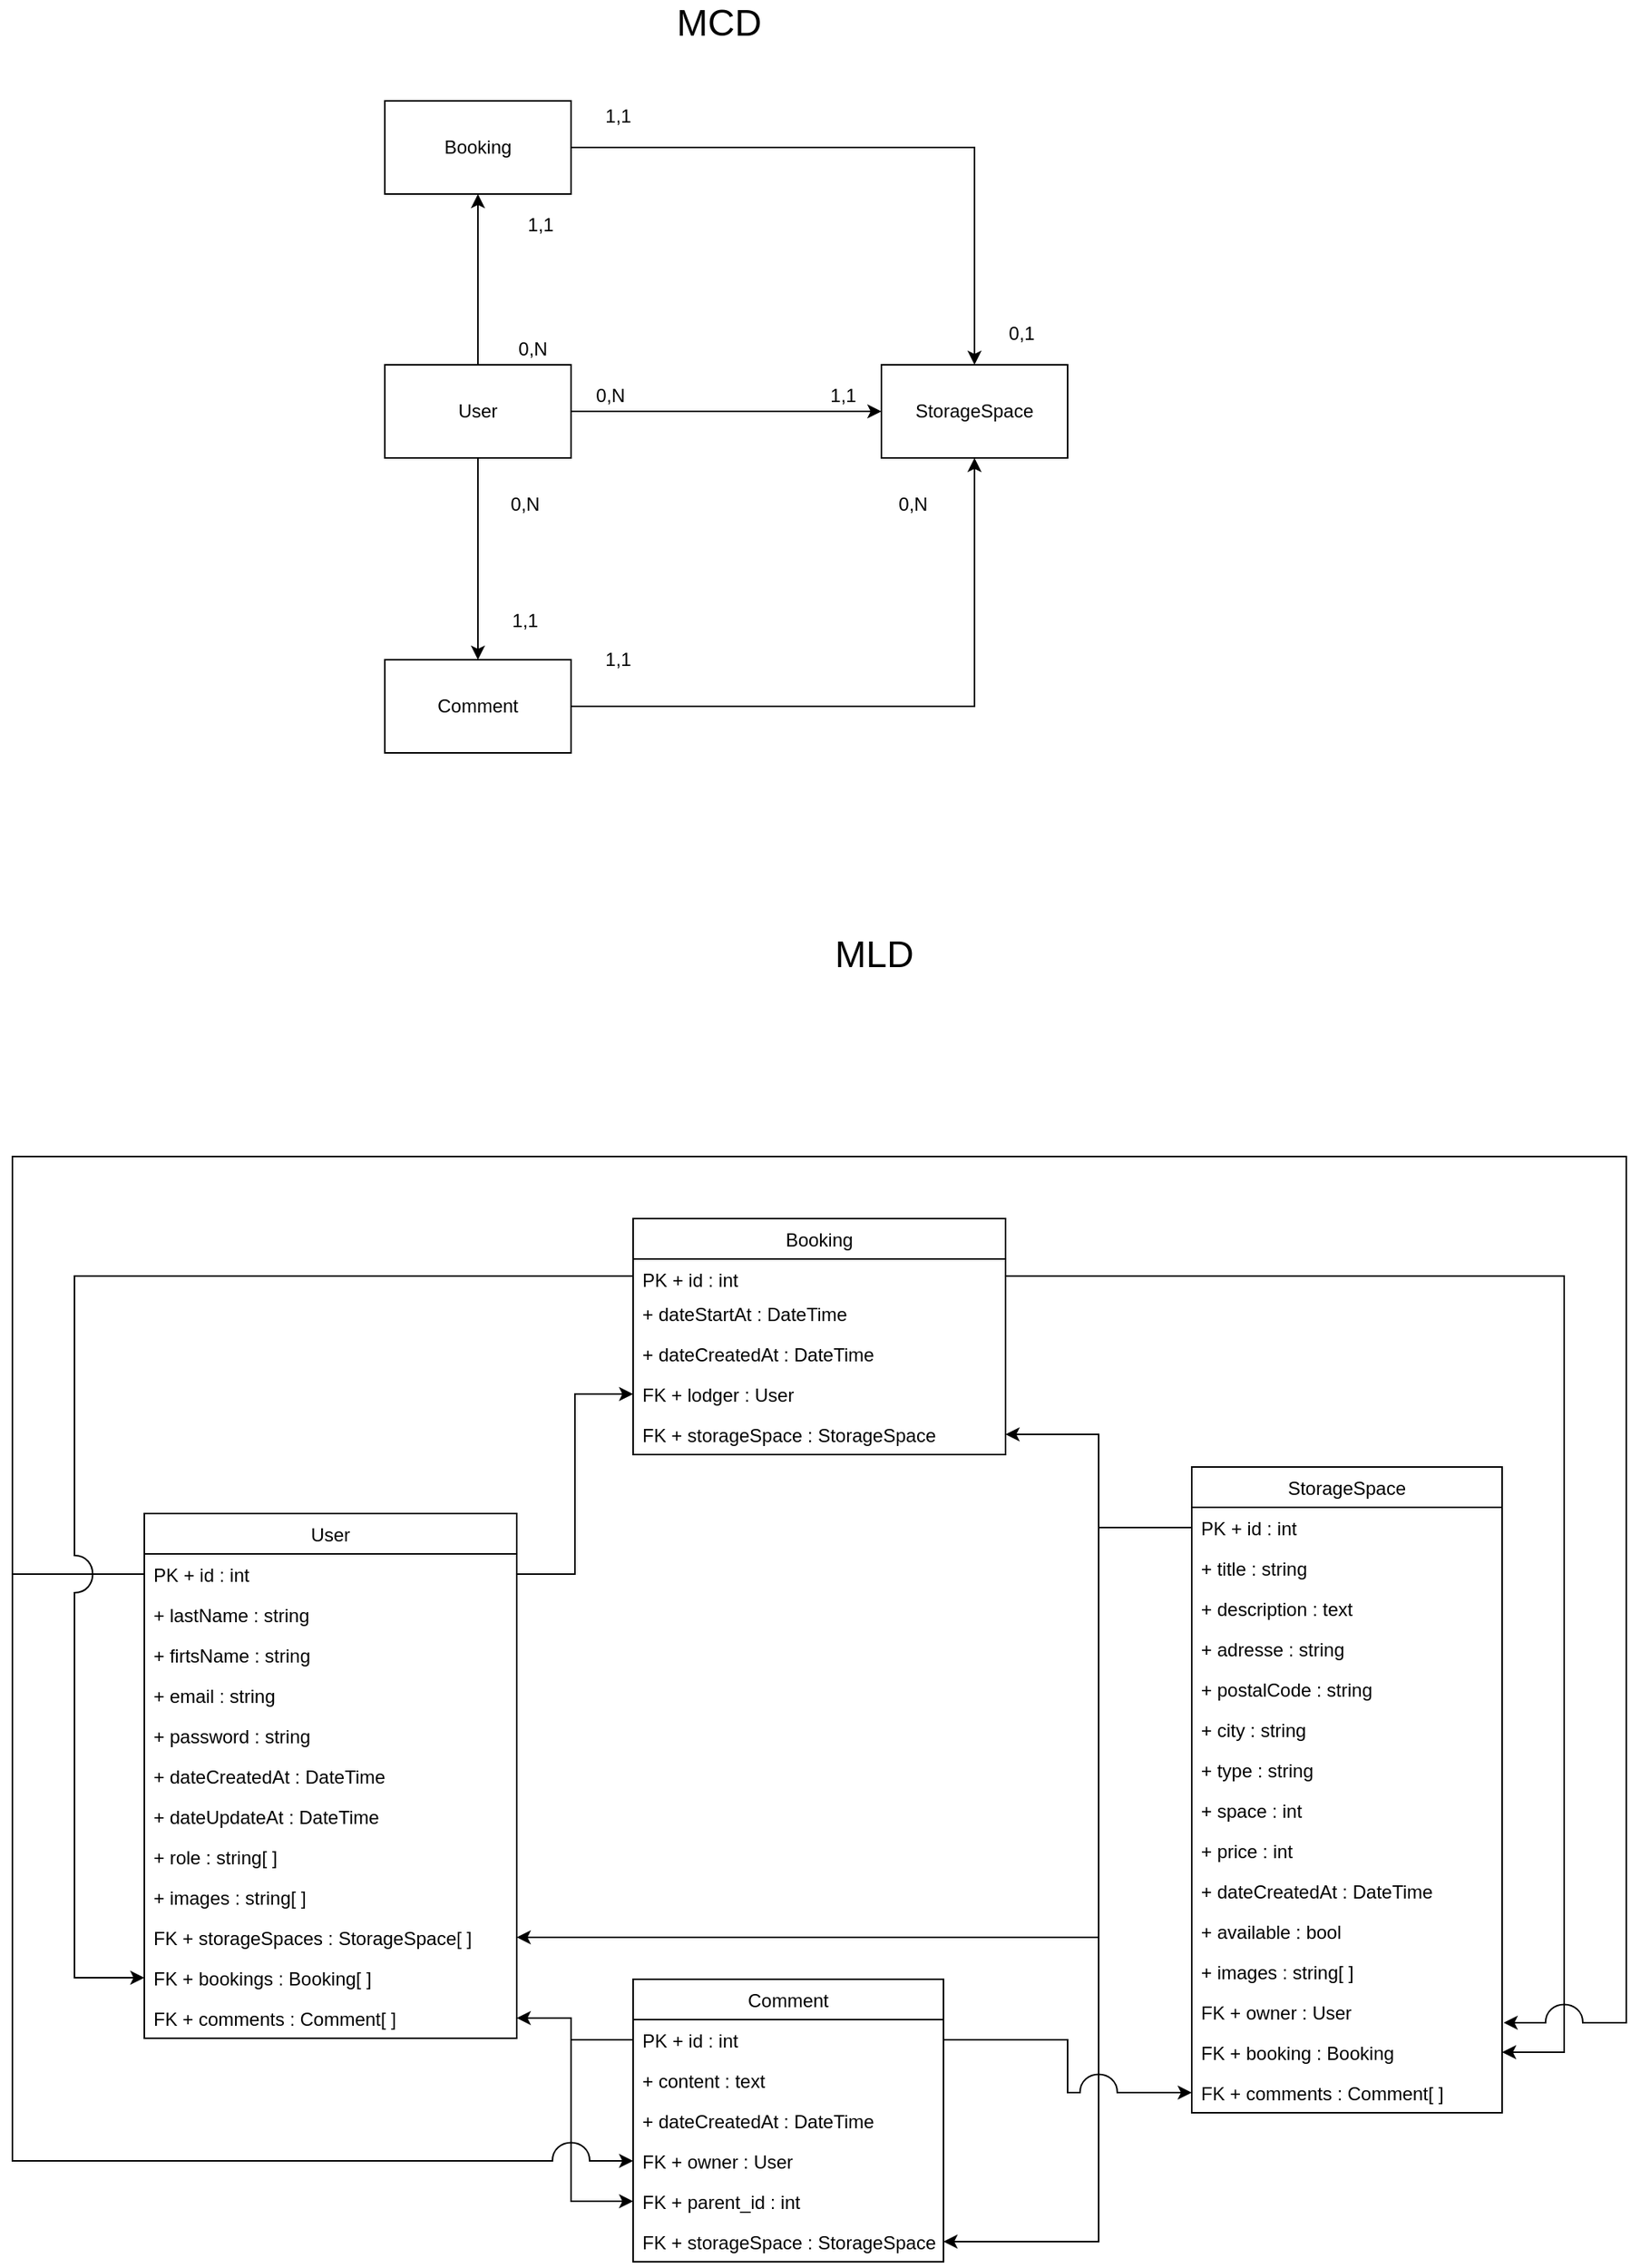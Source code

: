 <mxfile version="14.4.8" type="device"><diagram id="GPhVhIkZk6Hlvz16Vdit" name="Page-1"><mxGraphModel dx="2249" dy="798" grid="1" gridSize="10" guides="1" tooltips="1" connect="1" arrows="1" fold="1" page="1" pageScale="1" pageWidth="827" pageHeight="1169" math="0" shadow="0"><root><mxCell id="0"/><mxCell id="1" parent="0"/><mxCell id="L4LWzTjm712yXZj4EI7X-5" style="edgeStyle=orthogonalEdgeStyle;rounded=0;orthogonalLoop=1;jettySize=auto;html=1;" parent="1" source="L4LWzTjm712yXZj4EI7X-1" target="L4LWzTjm712yXZj4EI7X-2" edge="1"><mxGeometry relative="1" as="geometry"/></mxCell><mxCell id="L4LWzTjm712yXZj4EI7X-9" style="edgeStyle=orthogonalEdgeStyle;rounded=0;orthogonalLoop=1;jettySize=auto;html=1;exitX=0.5;exitY=1;exitDx=0;exitDy=0;entryX=0.5;entryY=0;entryDx=0;entryDy=0;" parent="1" source="L4LWzTjm712yXZj4EI7X-1" target="L4LWzTjm712yXZj4EI7X-4" edge="1"><mxGeometry relative="1" as="geometry"/></mxCell><mxCell id="L4LWzTjm712yXZj4EI7X-13" style="edgeStyle=orthogonalEdgeStyle;rounded=0;orthogonalLoop=1;jettySize=auto;html=1;entryX=0.5;entryY=1;entryDx=0;entryDy=0;" parent="1" source="L4LWzTjm712yXZj4EI7X-1" target="L4LWzTjm712yXZj4EI7X-3" edge="1"><mxGeometry relative="1" as="geometry"/></mxCell><mxCell id="L4LWzTjm712yXZj4EI7X-1" value="User" style="rounded=0;whiteSpace=wrap;html=1;" parent="1" vertex="1"><mxGeometry x="40" y="410" width="120" height="60" as="geometry"/></mxCell><mxCell id="L4LWzTjm712yXZj4EI7X-2" value="StorageSpace" style="rounded=0;whiteSpace=wrap;html=1;" parent="1" vertex="1"><mxGeometry x="360" y="410" width="120" height="60" as="geometry"/></mxCell><mxCell id="L4LWzTjm712yXZj4EI7X-14" style="edgeStyle=orthogonalEdgeStyle;rounded=0;orthogonalLoop=1;jettySize=auto;html=1;" parent="1" source="L4LWzTjm712yXZj4EI7X-3" target="L4LWzTjm712yXZj4EI7X-2" edge="1"><mxGeometry relative="1" as="geometry"/></mxCell><mxCell id="L4LWzTjm712yXZj4EI7X-3" value="Booking" style="rounded=0;whiteSpace=wrap;html=1;" parent="1" vertex="1"><mxGeometry x="40" y="240" width="120" height="60" as="geometry"/></mxCell><mxCell id="L4LWzTjm712yXZj4EI7X-12" style="edgeStyle=orthogonalEdgeStyle;rounded=0;orthogonalLoop=1;jettySize=auto;html=1;entryX=0.5;entryY=1;entryDx=0;entryDy=0;" parent="1" source="L4LWzTjm712yXZj4EI7X-4" target="L4LWzTjm712yXZj4EI7X-2" edge="1"><mxGeometry relative="1" as="geometry"/></mxCell><mxCell id="L4LWzTjm712yXZj4EI7X-4" value="Comment" style="rounded=0;whiteSpace=wrap;html=1;" parent="1" vertex="1"><mxGeometry x="40" y="600" width="120" height="60" as="geometry"/></mxCell><mxCell id="L4LWzTjm712yXZj4EI7X-6" value="&lt;font style=&quot;font-size: 24px&quot;&gt;MCD&lt;/font&gt;" style="text;html=1;align=center;verticalAlign=middle;resizable=0;points=[];autosize=1;" parent="1" vertex="1"><mxGeometry x="220" y="180" width="70" height="20" as="geometry"/></mxCell><mxCell id="L4LWzTjm712yXZj4EI7X-7" value="0,N" style="text;html=1;align=center;verticalAlign=middle;resizable=0;points=[];autosize=1;" parent="1" vertex="1"><mxGeometry x="170" y="420" width="30" height="20" as="geometry"/></mxCell><mxCell id="L4LWzTjm712yXZj4EI7X-8" value="1,1" style="text;html=1;align=center;verticalAlign=middle;resizable=0;points=[];autosize=1;" parent="1" vertex="1"><mxGeometry x="320" y="420" width="30" height="20" as="geometry"/></mxCell><mxCell id="L4LWzTjm712yXZj4EI7X-10" value="0,N" style="text;html=1;align=center;verticalAlign=middle;resizable=0;points=[];autosize=1;" parent="1" vertex="1"><mxGeometry x="115" y="490" width="30" height="20" as="geometry"/></mxCell><mxCell id="L4LWzTjm712yXZj4EI7X-11" value="1,1" style="text;html=1;align=center;verticalAlign=middle;resizable=0;points=[];autosize=1;" parent="1" vertex="1"><mxGeometry x="115" y="565" width="30" height="20" as="geometry"/></mxCell><mxCell id="L4LWzTjm712yXZj4EI7X-15" value="1,1" style="text;html=1;align=center;verticalAlign=middle;resizable=0;points=[];autosize=1;" parent="1" vertex="1"><mxGeometry x="175" y="590" width="30" height="20" as="geometry"/></mxCell><mxCell id="L4LWzTjm712yXZj4EI7X-16" value="0,N" style="text;html=1;align=center;verticalAlign=middle;resizable=0;points=[];autosize=1;" parent="1" vertex="1"><mxGeometry x="365" y="490" width="30" height="20" as="geometry"/></mxCell><mxCell id="L4LWzTjm712yXZj4EI7X-17" value="0,N" style="text;html=1;align=center;verticalAlign=middle;resizable=0;points=[];autosize=1;" parent="1" vertex="1"><mxGeometry x="120" y="390" width="30" height="20" as="geometry"/></mxCell><mxCell id="L4LWzTjm712yXZj4EI7X-18" value="1,1" style="text;html=1;align=center;verticalAlign=middle;resizable=0;points=[];autosize=1;" parent="1" vertex="1"><mxGeometry x="125" y="310" width="30" height="20" as="geometry"/></mxCell><mxCell id="L4LWzTjm712yXZj4EI7X-19" value="1,1" style="text;html=1;align=center;verticalAlign=middle;resizable=0;points=[];autosize=1;" parent="1" vertex="1"><mxGeometry x="175" y="240" width="30" height="20" as="geometry"/></mxCell><mxCell id="L4LWzTjm712yXZj4EI7X-20" value="0,1" style="text;html=1;align=center;verticalAlign=middle;resizable=0;points=[];autosize=1;" parent="1" vertex="1"><mxGeometry x="435" y="380" width="30" height="20" as="geometry"/></mxCell><mxCell id="L4LWzTjm712yXZj4EI7X-21" value="&lt;font style=&quot;font-size: 24px&quot;&gt;MLD&lt;/font&gt;" style="text;html=1;align=center;verticalAlign=middle;resizable=0;points=[];autosize=1;" parent="1" vertex="1"><mxGeometry x="320" y="780" width="70" height="20" as="geometry"/></mxCell><mxCell id="L4LWzTjm712yXZj4EI7X-22" value="Booking" style="swimlane;fontStyle=0;childLayout=stackLayout;horizontal=1;startSize=26;fillColor=none;horizontalStack=0;resizeParent=1;resizeParentMax=0;resizeLast=0;collapsible=1;marginBottom=0;" parent="1" vertex="1"><mxGeometry x="200" y="960" width="240" height="152" as="geometry"/></mxCell><mxCell id="L4LWzTjm712yXZj4EI7X-23" value="PK + id : int " style="text;strokeColor=none;fillColor=none;align=left;verticalAlign=top;spacingLeft=4;spacingRight=4;overflow=hidden;rotatable=0;points=[[0,0.5],[1,0.5]];portConstraint=eastwest;" parent="L4LWzTjm712yXZj4EI7X-22" vertex="1"><mxGeometry y="26" width="240" height="22" as="geometry"/></mxCell><mxCell id="L4LWzTjm712yXZj4EI7X-24" value="+ dateStartAt : DateTime " style="text;strokeColor=none;fillColor=none;align=left;verticalAlign=top;spacingLeft=4;spacingRight=4;overflow=hidden;rotatable=0;points=[[0,0.5],[1,0.5]];portConstraint=eastwest;" parent="L4LWzTjm712yXZj4EI7X-22" vertex="1"><mxGeometry y="48" width="240" height="26" as="geometry"/></mxCell><mxCell id="L4LWzTjm712yXZj4EI7X-25" value="+ dateCreatedAt : DateTime" style="text;strokeColor=none;fillColor=none;align=left;verticalAlign=top;spacingLeft=4;spacingRight=4;overflow=hidden;rotatable=0;points=[[0,0.5],[1,0.5]];portConstraint=eastwest;" parent="L4LWzTjm712yXZj4EI7X-22" vertex="1"><mxGeometry y="74" width="240" height="26" as="geometry"/></mxCell><mxCell id="L4LWzTjm712yXZj4EI7X-26" value="FK + lodger : User" style="text;strokeColor=none;fillColor=none;align=left;verticalAlign=top;spacingLeft=4;spacingRight=4;overflow=hidden;rotatable=0;points=[[0,0.5],[1,0.5]];portConstraint=eastwest;" parent="L4LWzTjm712yXZj4EI7X-22" vertex="1"><mxGeometry y="100" width="240" height="26" as="geometry"/></mxCell><mxCell id="L4LWzTjm712yXZj4EI7X-27" value="FK + storageSpace : StorageSpace" style="text;strokeColor=none;fillColor=none;align=left;verticalAlign=top;spacingLeft=4;spacingRight=4;overflow=hidden;rotatable=0;points=[[0,0.5],[1,0.5]];portConstraint=eastwest;" parent="L4LWzTjm712yXZj4EI7X-22" vertex="1"><mxGeometry y="126" width="240" height="26" as="geometry"/></mxCell><mxCell id="L4LWzTjm712yXZj4EI7X-28" value="User" style="swimlane;fontStyle=0;childLayout=stackLayout;horizontal=1;startSize=26;fillColor=none;horizontalStack=0;resizeParent=1;resizeParentMax=0;resizeLast=0;collapsible=1;marginBottom=0;" parent="1" vertex="1"><mxGeometry x="-115" y="1150" width="240" height="338" as="geometry"/></mxCell><mxCell id="L4LWzTjm712yXZj4EI7X-29" value="PK + id : int " style="text;strokeColor=none;fillColor=none;align=left;verticalAlign=top;spacingLeft=4;spacingRight=4;overflow=hidden;rotatable=0;points=[[0,0.5],[1,0.5]];portConstraint=eastwest;" parent="L4LWzTjm712yXZj4EI7X-28" vertex="1"><mxGeometry y="26" width="240" height="26" as="geometry"/></mxCell><mxCell id="L4LWzTjm712yXZj4EI7X-30" value="+ lastName : string" style="text;strokeColor=none;fillColor=none;align=left;verticalAlign=top;spacingLeft=4;spacingRight=4;overflow=hidden;rotatable=0;points=[[0,0.5],[1,0.5]];portConstraint=eastwest;" parent="L4LWzTjm712yXZj4EI7X-28" vertex="1"><mxGeometry y="52" width="240" height="26" as="geometry"/></mxCell><mxCell id="L4LWzTjm712yXZj4EI7X-31" value="+ firtsName : string" style="text;strokeColor=none;fillColor=none;align=left;verticalAlign=top;spacingLeft=4;spacingRight=4;overflow=hidden;rotatable=0;points=[[0,0.5],[1,0.5]];portConstraint=eastwest;" parent="L4LWzTjm712yXZj4EI7X-28" vertex="1"><mxGeometry y="78" width="240" height="26" as="geometry"/></mxCell><mxCell id="L4LWzTjm712yXZj4EI7X-32" value="+ email : string" style="text;strokeColor=none;fillColor=none;align=left;verticalAlign=top;spacingLeft=4;spacingRight=4;overflow=hidden;rotatable=0;points=[[0,0.5],[1,0.5]];portConstraint=eastwest;" parent="L4LWzTjm712yXZj4EI7X-28" vertex="1"><mxGeometry y="104" width="240" height="26" as="geometry"/></mxCell><mxCell id="L4LWzTjm712yXZj4EI7X-33" value="+ password : string" style="text;strokeColor=none;fillColor=none;align=left;verticalAlign=top;spacingLeft=4;spacingRight=4;overflow=hidden;rotatable=0;points=[[0,0.5],[1,0.5]];portConstraint=eastwest;" parent="L4LWzTjm712yXZj4EI7X-28" vertex="1"><mxGeometry y="130" width="240" height="26" as="geometry"/></mxCell><mxCell id="L4LWzTjm712yXZj4EI7X-34" value="+ dateCreatedAt : DateTime" style="text;strokeColor=none;fillColor=none;align=left;verticalAlign=top;spacingLeft=4;spacingRight=4;overflow=hidden;rotatable=0;points=[[0,0.5],[1,0.5]];portConstraint=eastwest;" parent="L4LWzTjm712yXZj4EI7X-28" vertex="1"><mxGeometry y="156" width="240" height="26" as="geometry"/></mxCell><mxCell id="L4LWzTjm712yXZj4EI7X-35" value="+ dateUpdateAt : DateTime" style="text;strokeColor=none;fillColor=none;align=left;verticalAlign=top;spacingLeft=4;spacingRight=4;overflow=hidden;rotatable=0;points=[[0,0.5],[1,0.5]];portConstraint=eastwest;" parent="L4LWzTjm712yXZj4EI7X-28" vertex="1"><mxGeometry y="182" width="240" height="26" as="geometry"/></mxCell><mxCell id="L4LWzTjm712yXZj4EI7X-36" value="+ role : string[ ]" style="text;strokeColor=none;fillColor=none;align=left;verticalAlign=top;spacingLeft=4;spacingRight=4;overflow=hidden;rotatable=0;points=[[0,0.5],[1,0.5]];portConstraint=eastwest;" parent="L4LWzTjm712yXZj4EI7X-28" vertex="1"><mxGeometry y="208" width="240" height="26" as="geometry"/></mxCell><mxCell id="L4LWzTjm712yXZj4EI7X-37" value="+ images : string[ ]" style="text;strokeColor=none;fillColor=none;align=left;verticalAlign=top;spacingLeft=4;spacingRight=4;overflow=hidden;rotatable=0;points=[[0,0.5],[1,0.5]];portConstraint=eastwest;" parent="L4LWzTjm712yXZj4EI7X-28" vertex="1"><mxGeometry y="234" width="240" height="26" as="geometry"/></mxCell><mxCell id="L4LWzTjm712yXZj4EI7X-38" value="FK + storageSpaces : StorageSpace[ ] " style="text;strokeColor=none;fillColor=none;align=left;verticalAlign=top;spacingLeft=4;spacingRight=4;overflow=hidden;rotatable=0;points=[[0,0.5],[1,0.5]];portConstraint=eastwest;" parent="L4LWzTjm712yXZj4EI7X-28" vertex="1"><mxGeometry y="260" width="240" height="26" as="geometry"/></mxCell><mxCell id="L4LWzTjm712yXZj4EI7X-39" value="FK + bookings : Booking[ ] " style="text;strokeColor=none;fillColor=none;align=left;verticalAlign=top;spacingLeft=4;spacingRight=4;overflow=hidden;rotatable=0;points=[[0,0.5],[1,0.5]];portConstraint=eastwest;" parent="L4LWzTjm712yXZj4EI7X-28" vertex="1"><mxGeometry y="286" width="240" height="26" as="geometry"/></mxCell><mxCell id="L4LWzTjm712yXZj4EI7X-40" value="FK + comments : Comment[ ] " style="text;strokeColor=none;fillColor=none;align=left;verticalAlign=top;spacingLeft=4;spacingRight=4;overflow=hidden;rotatable=0;points=[[0,0.5],[1,0.5]];portConstraint=eastwest;" parent="L4LWzTjm712yXZj4EI7X-28" vertex="1"><mxGeometry y="312" width="240" height="26" as="geometry"/></mxCell><mxCell id="L4LWzTjm712yXZj4EI7X-41" value="StorageSpace" style="swimlane;fontStyle=0;childLayout=stackLayout;horizontal=1;startSize=26;fillColor=none;horizontalStack=0;resizeParent=1;resizeParentMax=0;resizeLast=0;collapsible=1;marginBottom=0;" parent="1" vertex="1"><mxGeometry x="560" y="1120" width="200" height="416" as="geometry"/></mxCell><mxCell id="L4LWzTjm712yXZj4EI7X-42" value="PK + id : int" style="text;strokeColor=none;fillColor=none;align=left;verticalAlign=top;spacingLeft=4;spacingRight=4;overflow=hidden;rotatable=0;points=[[0,0.5],[1,0.5]];portConstraint=eastwest;" parent="L4LWzTjm712yXZj4EI7X-41" vertex="1"><mxGeometry y="26" width="200" height="26" as="geometry"/></mxCell><mxCell id="L4LWzTjm712yXZj4EI7X-43" value="+ title : string" style="text;strokeColor=none;fillColor=none;align=left;verticalAlign=top;spacingLeft=4;spacingRight=4;overflow=hidden;rotatable=0;points=[[0,0.5],[1,0.5]];portConstraint=eastwest;" parent="L4LWzTjm712yXZj4EI7X-41" vertex="1"><mxGeometry y="52" width="200" height="26" as="geometry"/></mxCell><mxCell id="L4LWzTjm712yXZj4EI7X-44" value="+ description : text" style="text;strokeColor=none;fillColor=none;align=left;verticalAlign=top;spacingLeft=4;spacingRight=4;overflow=hidden;rotatable=0;points=[[0,0.5],[1,0.5]];portConstraint=eastwest;" parent="L4LWzTjm712yXZj4EI7X-41" vertex="1"><mxGeometry y="78" width="200" height="26" as="geometry"/></mxCell><mxCell id="L4LWzTjm712yXZj4EI7X-45" value="+ adresse : string" style="text;strokeColor=none;fillColor=none;align=left;verticalAlign=top;spacingLeft=4;spacingRight=4;overflow=hidden;rotatable=0;points=[[0,0.5],[1,0.5]];portConstraint=eastwest;" parent="L4LWzTjm712yXZj4EI7X-41" vertex="1"><mxGeometry y="104" width="200" height="26" as="geometry"/></mxCell><mxCell id="L4LWzTjm712yXZj4EI7X-81" value="+ postalCode : string" style="text;strokeColor=none;fillColor=none;align=left;verticalAlign=top;spacingLeft=4;spacingRight=4;overflow=hidden;rotatable=0;points=[[0,0.5],[1,0.5]];portConstraint=eastwest;" parent="L4LWzTjm712yXZj4EI7X-41" vertex="1"><mxGeometry y="130" width="200" height="26" as="geometry"/></mxCell><mxCell id="L4LWzTjm712yXZj4EI7X-46" value="+ city : string" style="text;strokeColor=none;fillColor=none;align=left;verticalAlign=top;spacingLeft=4;spacingRight=4;overflow=hidden;rotatable=0;points=[[0,0.5],[1,0.5]];portConstraint=eastwest;" parent="L4LWzTjm712yXZj4EI7X-41" vertex="1"><mxGeometry y="156" width="200" height="26" as="geometry"/></mxCell><mxCell id="L4LWzTjm712yXZj4EI7X-47" value="+ type : string" style="text;strokeColor=none;fillColor=none;align=left;verticalAlign=top;spacingLeft=4;spacingRight=4;overflow=hidden;rotatable=0;points=[[0,0.5],[1,0.5]];portConstraint=eastwest;" parent="L4LWzTjm712yXZj4EI7X-41" vertex="1"><mxGeometry y="182" width="200" height="26" as="geometry"/></mxCell><mxCell id="L4LWzTjm712yXZj4EI7X-48" value="+ space : int" style="text;strokeColor=none;fillColor=none;align=left;verticalAlign=top;spacingLeft=4;spacingRight=4;overflow=hidden;rotatable=0;points=[[0,0.5],[1,0.5]];portConstraint=eastwest;" parent="L4LWzTjm712yXZj4EI7X-41" vertex="1"><mxGeometry y="208" width="200" height="26" as="geometry"/></mxCell><mxCell id="L4LWzTjm712yXZj4EI7X-49" value="+ price : int" style="text;strokeColor=none;fillColor=none;align=left;verticalAlign=top;spacingLeft=4;spacingRight=4;overflow=hidden;rotatable=0;points=[[0,0.5],[1,0.5]];portConstraint=eastwest;" parent="L4LWzTjm712yXZj4EI7X-41" vertex="1"><mxGeometry y="234" width="200" height="26" as="geometry"/></mxCell><mxCell id="L4LWzTjm712yXZj4EI7X-50" value="+ dateCreatedAt : DateTime" style="text;strokeColor=none;fillColor=none;align=left;verticalAlign=top;spacingLeft=4;spacingRight=4;overflow=hidden;rotatable=0;points=[[0,0.5],[1,0.5]];portConstraint=eastwest;" parent="L4LWzTjm712yXZj4EI7X-41" vertex="1"><mxGeometry y="260" width="200" height="26" as="geometry"/></mxCell><mxCell id="L4LWzTjm712yXZj4EI7X-51" value="+ available : bool" style="text;strokeColor=none;fillColor=none;align=left;verticalAlign=top;spacingLeft=4;spacingRight=4;overflow=hidden;rotatable=0;points=[[0,0.5],[1,0.5]];portConstraint=eastwest;" parent="L4LWzTjm712yXZj4EI7X-41" vertex="1"><mxGeometry y="286" width="200" height="26" as="geometry"/></mxCell><mxCell id="L4LWzTjm712yXZj4EI7X-52" value="+ images : string[ ]" style="text;strokeColor=none;fillColor=none;align=left;verticalAlign=top;spacingLeft=4;spacingRight=4;overflow=hidden;rotatable=0;points=[[0,0.5],[1,0.5]];portConstraint=eastwest;" parent="L4LWzTjm712yXZj4EI7X-41" vertex="1"><mxGeometry y="312" width="200" height="26" as="geometry"/></mxCell><mxCell id="L4LWzTjm712yXZj4EI7X-53" value="FK + owner : User" style="text;strokeColor=none;fillColor=none;align=left;verticalAlign=top;spacingLeft=4;spacingRight=4;overflow=hidden;rotatable=0;points=[[0,0.5],[1,0.5]];portConstraint=eastwest;" parent="L4LWzTjm712yXZj4EI7X-41" vertex="1"><mxGeometry y="338" width="200" height="26" as="geometry"/></mxCell><mxCell id="L4LWzTjm712yXZj4EI7X-54" value="FK + booking : Booking" style="text;strokeColor=none;fillColor=none;align=left;verticalAlign=top;spacingLeft=4;spacingRight=4;overflow=hidden;rotatable=0;points=[[0,0.5],[1,0.5]];portConstraint=eastwest;" parent="L4LWzTjm712yXZj4EI7X-41" vertex="1"><mxGeometry y="364" width="200" height="26" as="geometry"/></mxCell><mxCell id="L4LWzTjm712yXZj4EI7X-55" value="FK + comments : Comment[ ]" style="text;strokeColor=none;fillColor=none;align=left;verticalAlign=top;spacingLeft=4;spacingRight=4;overflow=hidden;rotatable=0;points=[[0,0.5],[1,0.5]];portConstraint=eastwest;" parent="L4LWzTjm712yXZj4EI7X-41" vertex="1"><mxGeometry y="390" width="200" height="26" as="geometry"/></mxCell><mxCell id="L4LWzTjm712yXZj4EI7X-56" value="Comment" style="swimlane;fontStyle=0;childLayout=stackLayout;horizontal=1;startSize=26;fillColor=none;horizontalStack=0;resizeParent=1;resizeParentMax=0;resizeLast=0;collapsible=1;marginBottom=0;" parent="1" vertex="1"><mxGeometry x="200" y="1450" width="200" height="182" as="geometry"/></mxCell><mxCell id="4zJMuDGws8w_wFDCLSS4-2" style="edgeStyle=orthogonalEdgeStyle;rounded=0;orthogonalLoop=1;jettySize=auto;html=1;entryX=0;entryY=0.5;entryDx=0;entryDy=0;" edge="1" parent="L4LWzTjm712yXZj4EI7X-56" source="L4LWzTjm712yXZj4EI7X-57" target="4zJMuDGws8w_wFDCLSS4-1"><mxGeometry relative="1" as="geometry"><Array as="points"><mxPoint x="-40" y="39"/><mxPoint x="-40" y="143"/></Array></mxGeometry></mxCell><mxCell id="L4LWzTjm712yXZj4EI7X-57" value="PK + id : int" style="text;strokeColor=none;fillColor=none;align=left;verticalAlign=top;spacingLeft=4;spacingRight=4;overflow=hidden;rotatable=0;points=[[0,0.5],[1,0.5]];portConstraint=eastwest;" parent="L4LWzTjm712yXZj4EI7X-56" vertex="1"><mxGeometry y="26" width="200" height="26" as="geometry"/></mxCell><mxCell id="L4LWzTjm712yXZj4EI7X-58" value="+ content : text" style="text;strokeColor=none;fillColor=none;align=left;verticalAlign=top;spacingLeft=4;spacingRight=4;overflow=hidden;rotatable=0;points=[[0,0.5],[1,0.5]];portConstraint=eastwest;" parent="L4LWzTjm712yXZj4EI7X-56" vertex="1"><mxGeometry y="52" width="200" height="26" as="geometry"/></mxCell><mxCell id="L4LWzTjm712yXZj4EI7X-59" value="+ dateCreatedAt : DateTime" style="text;strokeColor=none;fillColor=none;align=left;verticalAlign=top;spacingLeft=4;spacingRight=4;overflow=hidden;rotatable=0;points=[[0,0.5],[1,0.5]];portConstraint=eastwest;" parent="L4LWzTjm712yXZj4EI7X-56" vertex="1"><mxGeometry y="78" width="200" height="26" as="geometry"/></mxCell><mxCell id="L4LWzTjm712yXZj4EI7X-60" value="FK + owner : User" style="text;strokeColor=none;fillColor=none;align=left;verticalAlign=top;spacingLeft=4;spacingRight=4;overflow=hidden;rotatable=0;points=[[0,0.5],[1,0.5]];portConstraint=eastwest;" parent="L4LWzTjm712yXZj4EI7X-56" vertex="1"><mxGeometry y="104" width="200" height="26" as="geometry"/></mxCell><mxCell id="4zJMuDGws8w_wFDCLSS4-1" value="FK + parent_id : int" style="text;strokeColor=none;fillColor=none;align=left;verticalAlign=top;spacingLeft=4;spacingRight=4;overflow=hidden;rotatable=0;points=[[0,0.5],[1,0.5]];portConstraint=eastwest;" vertex="1" parent="L4LWzTjm712yXZj4EI7X-56"><mxGeometry y="130" width="200" height="26" as="geometry"/></mxCell><mxCell id="L4LWzTjm712yXZj4EI7X-61" value="FK + storageSpace : StorageSpace" style="text;strokeColor=none;fillColor=none;align=left;verticalAlign=top;spacingLeft=4;spacingRight=4;overflow=hidden;rotatable=0;points=[[0,0.5],[1,0.5]];portConstraint=eastwest;" parent="L4LWzTjm712yXZj4EI7X-56" vertex="1"><mxGeometry y="156" width="200" height="26" as="geometry"/></mxCell><mxCell id="L4LWzTjm712yXZj4EI7X-71" style="edgeStyle=orthogonalEdgeStyle;rounded=0;orthogonalLoop=1;jettySize=auto;html=1;entryX=1;entryY=0.5;entryDx=0;entryDy=0;" parent="1" source="L4LWzTjm712yXZj4EI7X-42" target="L4LWzTjm712yXZj4EI7X-27" edge="1"><mxGeometry relative="1" as="geometry"/></mxCell><mxCell id="L4LWzTjm712yXZj4EI7X-72" style="edgeStyle=orthogonalEdgeStyle;rounded=0;orthogonalLoop=1;jettySize=auto;html=1;entryX=1;entryY=0.5;entryDx=0;entryDy=0;" parent="1" source="L4LWzTjm712yXZj4EI7X-42" target="L4LWzTjm712yXZj4EI7X-38" edge="1"><mxGeometry relative="1" as="geometry"><Array as="points"><mxPoint x="500" y="1159"/><mxPoint x="500" y="1423"/></Array></mxGeometry></mxCell><mxCell id="L4LWzTjm712yXZj4EI7X-73" style="edgeStyle=orthogonalEdgeStyle;rounded=0;orthogonalLoop=1;jettySize=auto;html=1;entryX=1;entryY=0.5;entryDx=0;entryDy=0;" parent="1" source="L4LWzTjm712yXZj4EI7X-42" target="L4LWzTjm712yXZj4EI7X-61" edge="1"><mxGeometry relative="1" as="geometry"><Array as="points"><mxPoint x="500" y="1159"/><mxPoint x="500" y="1619"/></Array></mxGeometry></mxCell><mxCell id="L4LWzTjm712yXZj4EI7X-74" style="edgeStyle=orthogonalEdgeStyle;rounded=0;orthogonalLoop=1;jettySize=auto;html=1;entryX=0;entryY=0.5;entryDx=0;entryDy=0;jumpStyle=arc;jumpSize=24;" parent="1" source="L4LWzTjm712yXZj4EI7X-57" target="L4LWzTjm712yXZj4EI7X-55" edge="1"><mxGeometry relative="1" as="geometry"/></mxCell><mxCell id="L4LWzTjm712yXZj4EI7X-75" style="edgeStyle=orthogonalEdgeStyle;rounded=0;jumpStyle=arc;jumpSize=24;orthogonalLoop=1;jettySize=auto;html=1;entryX=1;entryY=0.5;entryDx=0;entryDy=0;" parent="1" source="L4LWzTjm712yXZj4EI7X-57" target="L4LWzTjm712yXZj4EI7X-40" edge="1"><mxGeometry relative="1" as="geometry"><Array as="points"><mxPoint x="160" y="1489"/><mxPoint x="160" y="1475"/></Array></mxGeometry></mxCell><mxCell id="L4LWzTjm712yXZj4EI7X-76" style="edgeStyle=orthogonalEdgeStyle;rounded=0;jumpStyle=arc;jumpSize=24;orthogonalLoop=1;jettySize=auto;html=1;entryX=1;entryY=0.5;entryDx=0;entryDy=0;" parent="1" source="L4LWzTjm712yXZj4EI7X-23" target="L4LWzTjm712yXZj4EI7X-54" edge="1"><mxGeometry relative="1" as="geometry"><Array as="points"><mxPoint x="800" y="997"/><mxPoint x="800" y="1497"/></Array></mxGeometry></mxCell><mxCell id="L4LWzTjm712yXZj4EI7X-78" style="edgeStyle=orthogonalEdgeStyle;rounded=0;jumpStyle=arc;jumpSize=24;orthogonalLoop=1;jettySize=auto;html=1;entryX=0;entryY=0.5;entryDx=0;entryDy=0;" parent="1" source="L4LWzTjm712yXZj4EI7X-29" target="L4LWzTjm712yXZj4EI7X-60" edge="1"><mxGeometry relative="1" as="geometry"><Array as="points"><mxPoint x="-200" y="1189"/><mxPoint x="-200" y="1567"/></Array></mxGeometry></mxCell><mxCell id="L4LWzTjm712yXZj4EI7X-80" style="edgeStyle=orthogonalEdgeStyle;rounded=0;jumpStyle=arc;jumpSize=24;orthogonalLoop=1;jettySize=auto;html=1;" parent="1" source="L4LWzTjm712yXZj4EI7X-29" target="L4LWzTjm712yXZj4EI7X-26" edge="1"><mxGeometry relative="1" as="geometry"/></mxCell><mxCell id="L4LWzTjm712yXZj4EI7X-83" style="edgeStyle=orthogonalEdgeStyle;rounded=0;jumpStyle=arc;jumpSize=24;orthogonalLoop=1;jettySize=auto;html=1;entryX=1.005;entryY=0.769;entryDx=0;entryDy=0;entryPerimeter=0;" parent="1" source="L4LWzTjm712yXZj4EI7X-29" target="L4LWzTjm712yXZj4EI7X-53" edge="1"><mxGeometry relative="1" as="geometry"><Array as="points"><mxPoint x="-200" y="1189"/><mxPoint x="-200" y="920"/><mxPoint x="840" y="920"/><mxPoint x="840" y="1478"/></Array></mxGeometry></mxCell><mxCell id="L4LWzTjm712yXZj4EI7X-84" style="edgeStyle=orthogonalEdgeStyle;rounded=0;jumpStyle=arc;jumpSize=24;orthogonalLoop=1;jettySize=auto;html=1;entryX=0;entryY=0.5;entryDx=0;entryDy=0;" parent="1" source="L4LWzTjm712yXZj4EI7X-23" target="L4LWzTjm712yXZj4EI7X-39" edge="1"><mxGeometry relative="1" as="geometry"><Array as="points"><mxPoint x="-160" y="997"/><mxPoint x="-160" y="1449"/></Array></mxGeometry></mxCell></root></mxGraphModel></diagram></mxfile>